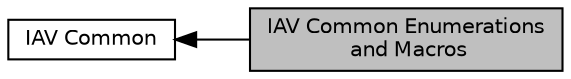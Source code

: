 digraph "IAV Common Enumerations and Macros"
{
  bgcolor="transparent";
  edge [fontname="Helvetica",fontsize="10",labelfontname="Helvetica",labelfontsize="10"];
  node [fontname="Helvetica",fontsize="10",shape=box];
  rankdir=LR;
  Node2 [label="IAV Common",height=0.2,width=0.4,color="black",URL="$df/d12/group__iav-common.html",tooltip="IAV Common Structs, Enumerations and Macros, in file iav_common.h."];
  Node1 [label="IAV Common Enumerations\l and Macros",height=0.2,width=0.4,color="black", fillcolor="grey75", style="filled", fontcolor="black",tooltip="IAV Common Enumerations and Macros."];
  Node2->Node1 [shape=plaintext, dir="back", style="solid"];
}
